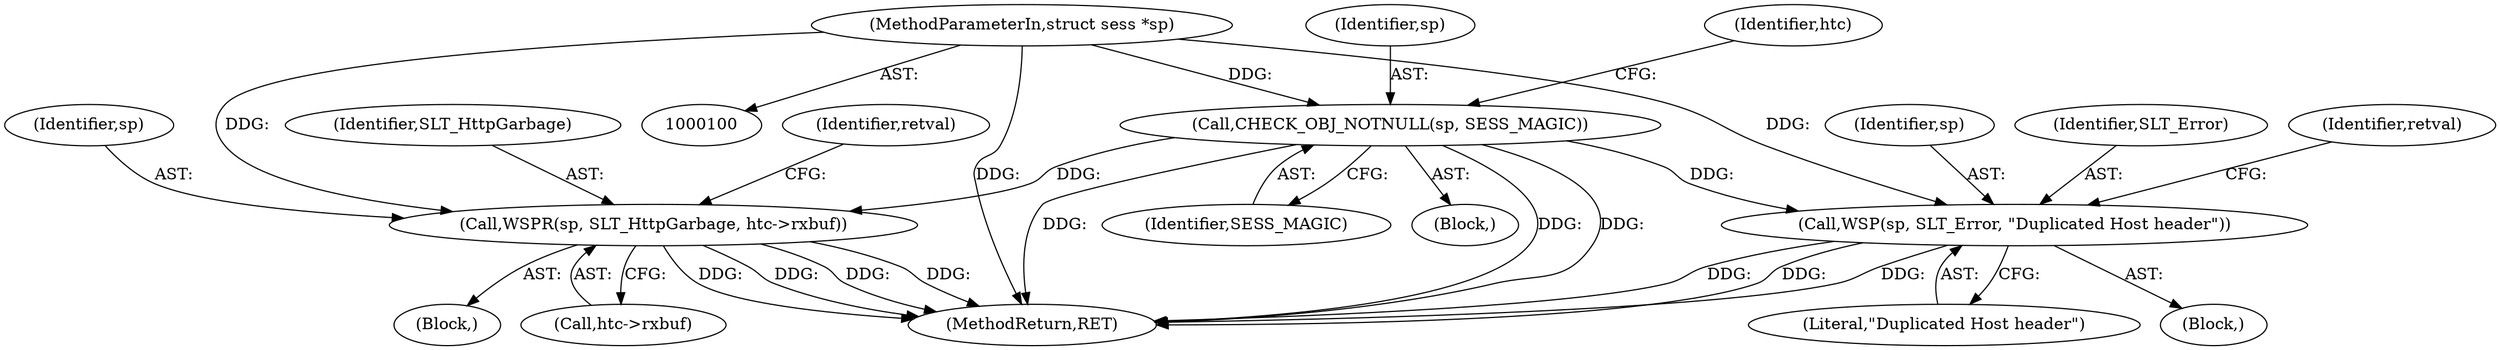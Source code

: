 digraph "1_Varnish-Cache_29870c8fe95e4e8a672f6f28c5fbe692bea09e9c_0@pointer" {
"1000101" [label="(MethodParameterIn,struct sess *sp)"];
"1000106" [label="(Call,CHECK_OBJ_NOTNULL(sp, SESS_MAGIC))"];
"1000149" [label="(Call,WSPR(sp, SLT_HttpGarbage, htc->rxbuf))"];
"1000168" [label="(Call,WSP(sp, SLT_Error, \"Duplicated Host header\"))"];
"1000108" [label="(Identifier,SESS_MAGIC)"];
"1000173" [label="(Identifier,retval)"];
"1000169" [label="(Identifier,sp)"];
"1000102" [label="(Block,)"];
"1000110" [label="(Identifier,htc)"];
"1000176" [label="(MethodReturn,RET)"];
"1000148" [label="(Block,)"];
"1000150" [label="(Identifier,sp)"];
"1000151" [label="(Identifier,SLT_HttpGarbage)"];
"1000167" [label="(Block,)"];
"1000106" [label="(Call,CHECK_OBJ_NOTNULL(sp, SESS_MAGIC))"];
"1000168" [label="(Call,WSP(sp, SLT_Error, \"Duplicated Host header\"))"];
"1000107" [label="(Identifier,sp)"];
"1000101" [label="(MethodParameterIn,struct sess *sp)"];
"1000156" [label="(Identifier,retval)"];
"1000152" [label="(Call,htc->rxbuf)"];
"1000149" [label="(Call,WSPR(sp, SLT_HttpGarbage, htc->rxbuf))"];
"1000171" [label="(Literal,\"Duplicated Host header\")"];
"1000170" [label="(Identifier,SLT_Error)"];
"1000101" -> "1000100"  [label="AST: "];
"1000101" -> "1000176"  [label="DDG: "];
"1000101" -> "1000106"  [label="DDG: "];
"1000101" -> "1000149"  [label="DDG: "];
"1000101" -> "1000168"  [label="DDG: "];
"1000106" -> "1000102"  [label="AST: "];
"1000106" -> "1000108"  [label="CFG: "];
"1000107" -> "1000106"  [label="AST: "];
"1000108" -> "1000106"  [label="AST: "];
"1000110" -> "1000106"  [label="CFG: "];
"1000106" -> "1000176"  [label="DDG: "];
"1000106" -> "1000176"  [label="DDG: "];
"1000106" -> "1000176"  [label="DDG: "];
"1000106" -> "1000149"  [label="DDG: "];
"1000106" -> "1000168"  [label="DDG: "];
"1000149" -> "1000148"  [label="AST: "];
"1000149" -> "1000152"  [label="CFG: "];
"1000150" -> "1000149"  [label="AST: "];
"1000151" -> "1000149"  [label="AST: "];
"1000152" -> "1000149"  [label="AST: "];
"1000156" -> "1000149"  [label="CFG: "];
"1000149" -> "1000176"  [label="DDG: "];
"1000149" -> "1000176"  [label="DDG: "];
"1000149" -> "1000176"  [label="DDG: "];
"1000149" -> "1000176"  [label="DDG: "];
"1000168" -> "1000167"  [label="AST: "];
"1000168" -> "1000171"  [label="CFG: "];
"1000169" -> "1000168"  [label="AST: "];
"1000170" -> "1000168"  [label="AST: "];
"1000171" -> "1000168"  [label="AST: "];
"1000173" -> "1000168"  [label="CFG: "];
"1000168" -> "1000176"  [label="DDG: "];
"1000168" -> "1000176"  [label="DDG: "];
"1000168" -> "1000176"  [label="DDG: "];
}
